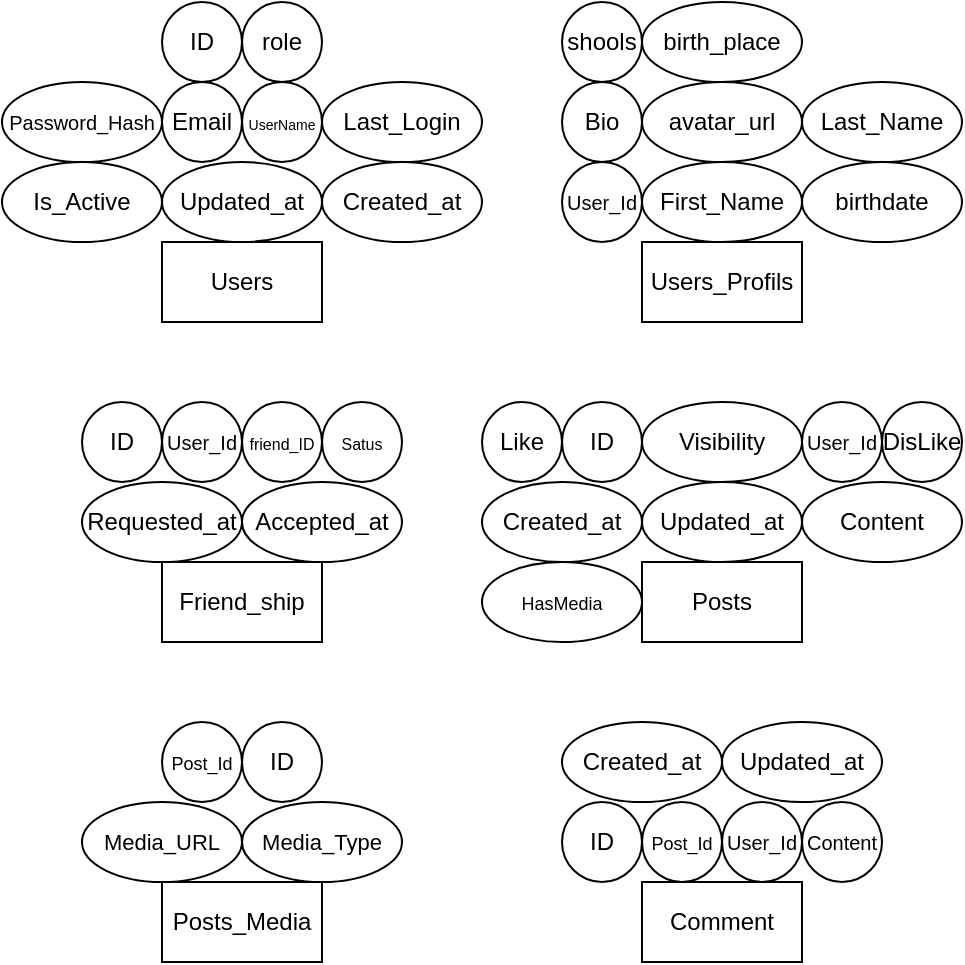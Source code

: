 <mxfile version="28.2.7">
  <diagram name="1 oldal" id="-sC0BTh3yoy9pX0IGPFE">
    <mxGraphModel dx="894" dy="724" grid="1" gridSize="10" guides="1" tooltips="1" connect="1" arrows="1" fold="1" page="1" pageScale="1" pageWidth="1100" pageHeight="850" math="0" shadow="0">
      <root>
        <mxCell id="0" />
        <mxCell id="1" parent="0" />
        <mxCell id="gqaBZtGIto06ja3x4DFi-1" value="Users" style="rounded=0;whiteSpace=wrap;html=1;" vertex="1" parent="1">
          <mxGeometry x="80" y="120" width="80" height="40" as="geometry" />
        </mxCell>
        <mxCell id="gqaBZtGIto06ja3x4DFi-2" value="ID" style="ellipse;whiteSpace=wrap;html=1;" vertex="1" parent="1">
          <mxGeometry x="80" width="40" height="40" as="geometry" />
        </mxCell>
        <mxCell id="gqaBZtGIto06ja3x4DFi-3" value="Email" style="ellipse;whiteSpace=wrap;html=1;" vertex="1" parent="1">
          <mxGeometry x="80" y="40" width="40" height="40" as="geometry" />
        </mxCell>
        <mxCell id="gqaBZtGIto06ja3x4DFi-4" value="&lt;font style=&quot;font-size: 7px;&quot;&gt;UserName&lt;/font&gt;" style="ellipse;whiteSpace=wrap;html=1;" vertex="1" parent="1">
          <mxGeometry x="120" y="40" width="40" height="40" as="geometry" />
        </mxCell>
        <mxCell id="gqaBZtGIto06ja3x4DFi-5" value="&lt;font style=&quot;font-size: 10px;&quot;&gt;Password_Hash&lt;/font&gt;" style="ellipse;whiteSpace=wrap;html=1;" vertex="1" parent="1">
          <mxGeometry y="40" width="80" height="40" as="geometry" />
        </mxCell>
        <mxCell id="gqaBZtGIto06ja3x4DFi-6" value="role" style="ellipse;whiteSpace=wrap;html=1;" vertex="1" parent="1">
          <mxGeometry x="120" width="40" height="40" as="geometry" />
        </mxCell>
        <mxCell id="gqaBZtGIto06ja3x4DFi-7" value="Created_at" style="ellipse;whiteSpace=wrap;html=1;" vertex="1" parent="1">
          <mxGeometry x="160" y="80" width="80" height="40" as="geometry" />
        </mxCell>
        <mxCell id="gqaBZtGIto06ja3x4DFi-8" value="Last_Login" style="ellipse;whiteSpace=wrap;html=1;" vertex="1" parent="1">
          <mxGeometry x="160" y="40" width="80" height="40" as="geometry" />
        </mxCell>
        <mxCell id="gqaBZtGIto06ja3x4DFi-9" value="Is_Active" style="ellipse;whiteSpace=wrap;html=1;" vertex="1" parent="1">
          <mxGeometry y="80" width="80" height="40" as="geometry" />
        </mxCell>
        <mxCell id="gqaBZtGIto06ja3x4DFi-10" value="Updated_at" style="ellipse;whiteSpace=wrap;html=1;" vertex="1" parent="1">
          <mxGeometry x="80" y="80" width="80" height="40" as="geometry" />
        </mxCell>
        <mxCell id="gqaBZtGIto06ja3x4DFi-11" value="Users_Profils" style="rounded=0;whiteSpace=wrap;html=1;" vertex="1" parent="1">
          <mxGeometry x="320" y="120" width="80" height="40" as="geometry" />
        </mxCell>
        <mxCell id="gqaBZtGIto06ja3x4DFi-12" value="&lt;font style=&quot;font-size: 10px;&quot;&gt;User_Id&lt;/font&gt;" style="ellipse;whiteSpace=wrap;html=1;" vertex="1" parent="1">
          <mxGeometry x="280" y="80" width="40" height="40" as="geometry" />
        </mxCell>
        <mxCell id="gqaBZtGIto06ja3x4DFi-13" value="First_Name" style="ellipse;whiteSpace=wrap;html=1;" vertex="1" parent="1">
          <mxGeometry x="320" y="80" width="80" height="40" as="geometry" />
        </mxCell>
        <mxCell id="gqaBZtGIto06ja3x4DFi-14" value="Last_Name" style="ellipse;whiteSpace=wrap;html=1;" vertex="1" parent="1">
          <mxGeometry x="400" y="40" width="80" height="40" as="geometry" />
        </mxCell>
        <mxCell id="gqaBZtGIto06ja3x4DFi-15" value="birthdate" style="ellipse;whiteSpace=wrap;html=1;" vertex="1" parent="1">
          <mxGeometry x="400" y="80" width="80" height="40" as="geometry" />
        </mxCell>
        <mxCell id="gqaBZtGIto06ja3x4DFi-16" value="birth_place" style="ellipse;whiteSpace=wrap;html=1;" vertex="1" parent="1">
          <mxGeometry x="320" width="80" height="40" as="geometry" />
        </mxCell>
        <mxCell id="gqaBZtGIto06ja3x4DFi-17" value="Bio" style="ellipse;whiteSpace=wrap;html=1;" vertex="1" parent="1">
          <mxGeometry x="280" y="40" width="40" height="40" as="geometry" />
        </mxCell>
        <mxCell id="gqaBZtGIto06ja3x4DFi-18" value="shools" style="ellipse;whiteSpace=wrap;html=1;" vertex="1" parent="1">
          <mxGeometry x="280" width="40" height="40" as="geometry" />
        </mxCell>
        <mxCell id="gqaBZtGIto06ja3x4DFi-19" value="avatar_url" style="ellipse;whiteSpace=wrap;html=1;" vertex="1" parent="1">
          <mxGeometry x="320" y="40" width="80" height="40" as="geometry" />
        </mxCell>
        <mxCell id="gqaBZtGIto06ja3x4DFi-20" value="Comment" style="rounded=0;whiteSpace=wrap;html=1;" vertex="1" parent="1">
          <mxGeometry x="320" y="440" width="80" height="40" as="geometry" />
        </mxCell>
        <mxCell id="gqaBZtGIto06ja3x4DFi-22" value="&lt;font style=&quot;font-size: 10px;&quot;&gt;User_Id&lt;/font&gt;" style="ellipse;whiteSpace=wrap;html=1;" vertex="1" parent="1">
          <mxGeometry x="80" y="200" width="40" height="40" as="geometry" />
        </mxCell>
        <mxCell id="gqaBZtGIto06ja3x4DFi-27" value="Friend_ship" style="rounded=0;whiteSpace=wrap;html=1;" vertex="1" parent="1">
          <mxGeometry x="80" y="280" width="80" height="40" as="geometry" />
        </mxCell>
        <mxCell id="gqaBZtGIto06ja3x4DFi-28" value="ID" style="ellipse;whiteSpace=wrap;html=1;" vertex="1" parent="1">
          <mxGeometry x="40" y="200" width="40" height="40" as="geometry" />
        </mxCell>
        <mxCell id="gqaBZtGIto06ja3x4DFi-29" value="&lt;font style=&quot;font-size: 8px;&quot;&gt;friend_ID&lt;/font&gt;" style="ellipse;whiteSpace=wrap;html=1;" vertex="1" parent="1">
          <mxGeometry x="120" y="200" width="40" height="40" as="geometry" />
        </mxCell>
        <mxCell id="gqaBZtGIto06ja3x4DFi-30" value="&lt;font style=&quot;font-size: 8px;&quot;&gt;Satus&lt;/font&gt;" style="ellipse;whiteSpace=wrap;html=1;" vertex="1" parent="1">
          <mxGeometry x="160" y="200" width="40" height="40" as="geometry" />
        </mxCell>
        <mxCell id="gqaBZtGIto06ja3x4DFi-32" value="Requested_at" style="ellipse;whiteSpace=wrap;html=1;" vertex="1" parent="1">
          <mxGeometry x="40" y="240" width="80" height="40" as="geometry" />
        </mxCell>
        <mxCell id="gqaBZtGIto06ja3x4DFi-33" value="Accepted_at" style="ellipse;whiteSpace=wrap;html=1;" vertex="1" parent="1">
          <mxGeometry x="120" y="240" width="80" height="40" as="geometry" />
        </mxCell>
        <mxCell id="gqaBZtGIto06ja3x4DFi-34" value="Posts" style="rounded=0;whiteSpace=wrap;html=1;" vertex="1" parent="1">
          <mxGeometry x="320" y="280" width="80" height="40" as="geometry" />
        </mxCell>
        <mxCell id="gqaBZtGIto06ja3x4DFi-35" value="ID" style="ellipse;whiteSpace=wrap;html=1;" vertex="1" parent="1">
          <mxGeometry x="280" y="200" width="40" height="40" as="geometry" />
        </mxCell>
        <mxCell id="gqaBZtGIto06ja3x4DFi-37" value="&lt;font style=&quot;font-size: 10px;&quot;&gt;User_Id&lt;/font&gt;" style="ellipse;whiteSpace=wrap;html=1;" vertex="1" parent="1">
          <mxGeometry x="400" y="200" width="40" height="40" as="geometry" />
        </mxCell>
        <mxCell id="gqaBZtGIto06ja3x4DFi-38" value="Content" style="ellipse;whiteSpace=wrap;html=1;" vertex="1" parent="1">
          <mxGeometry x="400" y="240" width="80" height="40" as="geometry" />
        </mxCell>
        <mxCell id="gqaBZtGIto06ja3x4DFi-39" value="Created_at" style="ellipse;whiteSpace=wrap;html=1;" vertex="1" parent="1">
          <mxGeometry x="240" y="240" width="80" height="40" as="geometry" />
        </mxCell>
        <mxCell id="gqaBZtGIto06ja3x4DFi-41" value="Updated_at" style="ellipse;whiteSpace=wrap;html=1;" vertex="1" parent="1">
          <mxGeometry x="320" y="240" width="80" height="40" as="geometry" />
        </mxCell>
        <mxCell id="gqaBZtGIto06ja3x4DFi-42" value="Visibility" style="ellipse;whiteSpace=wrap;html=1;" vertex="1" parent="1">
          <mxGeometry x="320" y="200" width="80" height="40" as="geometry" />
        </mxCell>
        <mxCell id="gqaBZtGIto06ja3x4DFi-44" value="Posts_Media" style="rounded=0;whiteSpace=wrap;html=1;" vertex="1" parent="1">
          <mxGeometry x="80" y="440" width="80" height="40" as="geometry" />
        </mxCell>
        <mxCell id="gqaBZtGIto06ja3x4DFi-45" value="ID" style="ellipse;whiteSpace=wrap;html=1;" vertex="1" parent="1">
          <mxGeometry x="120" y="360" width="40" height="40" as="geometry" />
        </mxCell>
        <mxCell id="gqaBZtGIto06ja3x4DFi-46" value="&lt;font style=&quot;font-size: 9px;&quot;&gt;Post_Id&lt;/font&gt;" style="ellipse;whiteSpace=wrap;html=1;" vertex="1" parent="1">
          <mxGeometry x="80" y="360" width="40" height="40" as="geometry" />
        </mxCell>
        <mxCell id="gqaBZtGIto06ja3x4DFi-47" value="&lt;font style=&quot;font-size: 11px;&quot;&gt;Media_URL&lt;/font&gt;" style="ellipse;whiteSpace=wrap;html=1;" vertex="1" parent="1">
          <mxGeometry x="40" y="400" width="80" height="40" as="geometry" />
        </mxCell>
        <mxCell id="gqaBZtGIto06ja3x4DFi-48" value="&lt;font style=&quot;font-size: 11px;&quot;&gt;Media_Type&lt;/font&gt;" style="ellipse;whiteSpace=wrap;html=1;" vertex="1" parent="1">
          <mxGeometry x="120" y="400" width="80" height="40" as="geometry" />
        </mxCell>
        <mxCell id="gqaBZtGIto06ja3x4DFi-51" value="Like" style="ellipse;whiteSpace=wrap;html=1;" vertex="1" parent="1">
          <mxGeometry x="240" y="200" width="40" height="40" as="geometry" />
        </mxCell>
        <mxCell id="gqaBZtGIto06ja3x4DFi-52" value="DisLike" style="ellipse;whiteSpace=wrap;html=1;" vertex="1" parent="1">
          <mxGeometry x="440" y="200" width="40" height="40" as="geometry" />
        </mxCell>
        <mxCell id="gqaBZtGIto06ja3x4DFi-55" value="ID" style="ellipse;whiteSpace=wrap;html=1;" vertex="1" parent="1">
          <mxGeometry x="280" y="400" width="40" height="40" as="geometry" />
        </mxCell>
        <mxCell id="gqaBZtGIto06ja3x4DFi-56" value="&lt;font style=&quot;font-size: 9px;&quot;&gt;Post_Id&lt;/font&gt;" style="ellipse;whiteSpace=wrap;html=1;" vertex="1" parent="1">
          <mxGeometry x="320" y="400" width="40" height="40" as="geometry" />
        </mxCell>
        <mxCell id="gqaBZtGIto06ja3x4DFi-57" value="&lt;font style=&quot;font-size: 10px;&quot;&gt;User_Id&lt;/font&gt;" style="ellipse;whiteSpace=wrap;html=1;" vertex="1" parent="1">
          <mxGeometry x="360" y="400" width="40" height="40" as="geometry" />
        </mxCell>
        <mxCell id="gqaBZtGIto06ja3x4DFi-58" value="&lt;font style=&quot;font-size: 9px;&quot;&gt;HasMedia&lt;/font&gt;" style="ellipse;whiteSpace=wrap;html=1;" vertex="1" parent="1">
          <mxGeometry x="240" y="280" width="80" height="40" as="geometry" />
        </mxCell>
        <mxCell id="gqaBZtGIto06ja3x4DFi-59" value="&lt;font style=&quot;font-size: 10px;&quot;&gt;Content&lt;/font&gt;" style="ellipse;whiteSpace=wrap;html=1;" vertex="1" parent="1">
          <mxGeometry x="400" y="400" width="40" height="40" as="geometry" />
        </mxCell>
        <mxCell id="gqaBZtGIto06ja3x4DFi-60" value="Created_at" style="ellipse;whiteSpace=wrap;html=1;" vertex="1" parent="1">
          <mxGeometry x="280" y="360" width="80" height="40" as="geometry" />
        </mxCell>
        <mxCell id="gqaBZtGIto06ja3x4DFi-61" value="Updated_at" style="ellipse;whiteSpace=wrap;html=1;" vertex="1" parent="1">
          <mxGeometry x="360" y="360" width="80" height="40" as="geometry" />
        </mxCell>
      </root>
    </mxGraphModel>
  </diagram>
</mxfile>
